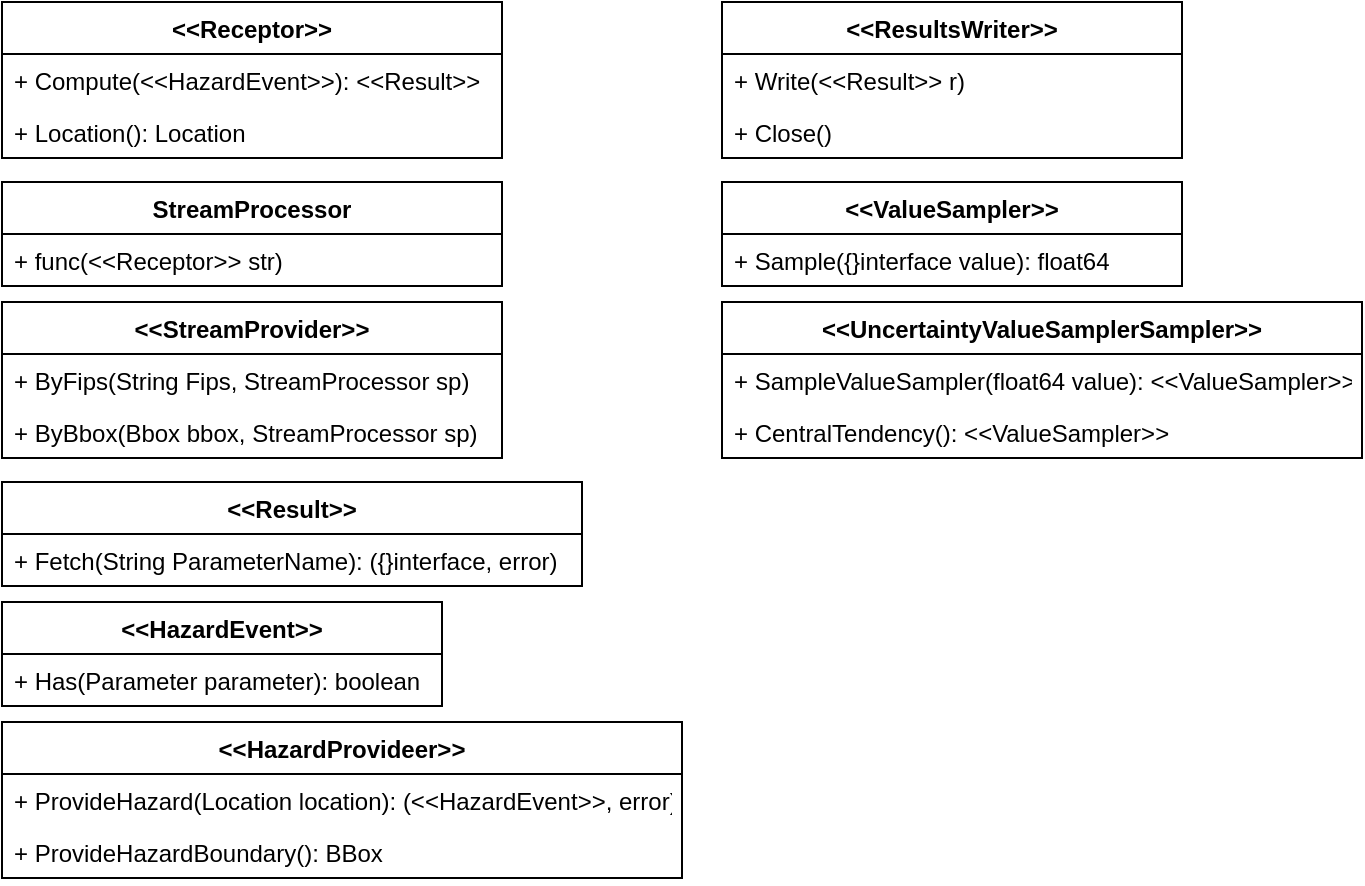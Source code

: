 <mxfile version="15.1.4" type="device"><diagram id="UBkwNmfLTsepVcfRcgv9" name="Page-1"><mxGraphModel dx="946" dy="500" grid="1" gridSize="10" guides="1" tooltips="1" connect="1" arrows="1" fold="1" page="1" pageScale="1" pageWidth="850" pageHeight="1100" math="0" shadow="0"><root><mxCell id="0"/><mxCell id="1" parent="0"/><mxCell id="4oVQOs9NOsqmQCFZLNWR-1" value="&lt;&lt;Receptor&gt;&gt;" style="swimlane;fontStyle=1;align=center;verticalAlign=top;childLayout=stackLayout;horizontal=1;startSize=26;horizontalStack=0;resizeParent=1;resizeParentMax=0;resizeLast=0;collapsible=1;marginBottom=0;" vertex="1" parent="1"><mxGeometry x="120" y="40" width="250" height="78" as="geometry"/></mxCell><mxCell id="4oVQOs9NOsqmQCFZLNWR-4" value="+ Compute(&lt;&lt;HazardEvent&gt;&gt;): &lt;&lt;Result&gt;&gt;" style="text;strokeColor=none;fillColor=none;align=left;verticalAlign=top;spacingLeft=4;spacingRight=4;overflow=hidden;rotatable=0;points=[[0,0.5],[1,0.5]];portConstraint=eastwest;" vertex="1" parent="4oVQOs9NOsqmQCFZLNWR-1"><mxGeometry y="26" width="250" height="26" as="geometry"/></mxCell><mxCell id="4oVQOs9NOsqmQCFZLNWR-20" value="+ Location(): Location" style="text;strokeColor=none;fillColor=none;align=left;verticalAlign=top;spacingLeft=4;spacingRight=4;overflow=hidden;rotatable=0;points=[[0,0.5],[1,0.5]];portConstraint=eastwest;" vertex="1" parent="4oVQOs9NOsqmQCFZLNWR-1"><mxGeometry y="52" width="250" height="26" as="geometry"/></mxCell><mxCell id="4oVQOs9NOsqmQCFZLNWR-5" value="&lt;&lt;Result&gt;&gt;" style="swimlane;fontStyle=1;align=center;verticalAlign=top;childLayout=stackLayout;horizontal=1;startSize=26;horizontalStack=0;resizeParent=1;resizeParentMax=0;resizeLast=0;collapsible=1;marginBottom=0;" vertex="1" parent="1"><mxGeometry x="120" y="280" width="290" height="52" as="geometry"/></mxCell><mxCell id="4oVQOs9NOsqmQCFZLNWR-6" value="+ Fetch(String ParameterName): ({}interface, error)" style="text;strokeColor=none;fillColor=none;align=left;verticalAlign=top;spacingLeft=4;spacingRight=4;overflow=hidden;rotatable=0;points=[[0,0.5],[1,0.5]];portConstraint=eastwest;" vertex="1" parent="4oVQOs9NOsqmQCFZLNWR-5"><mxGeometry y="26" width="290" height="26" as="geometry"/></mxCell><mxCell id="4oVQOs9NOsqmQCFZLNWR-7" value="&lt;&lt;HazardEvent&gt;&gt;" style="swimlane;fontStyle=1;align=center;verticalAlign=top;childLayout=stackLayout;horizontal=1;startSize=26;horizontalStack=0;resizeParent=1;resizeParentMax=0;resizeLast=0;collapsible=1;marginBottom=0;" vertex="1" parent="1"><mxGeometry x="120" y="340" width="220" height="52" as="geometry"/></mxCell><mxCell id="4oVQOs9NOsqmQCFZLNWR-8" value="+ Has(Parameter parameter): boolean" style="text;strokeColor=none;fillColor=none;align=left;verticalAlign=top;spacingLeft=4;spacingRight=4;overflow=hidden;rotatable=0;points=[[0,0.5],[1,0.5]];portConstraint=eastwest;" vertex="1" parent="4oVQOs9NOsqmQCFZLNWR-7"><mxGeometry y="26" width="220" height="26" as="geometry"/></mxCell><mxCell id="4oVQOs9NOsqmQCFZLNWR-9" value="&lt;&lt;HazardProvideer&gt;&gt;" style="swimlane;fontStyle=1;align=center;verticalAlign=top;childLayout=stackLayout;horizontal=1;startSize=26;horizontalStack=0;resizeParent=1;resizeParentMax=0;resizeLast=0;collapsible=1;marginBottom=0;" vertex="1" parent="1"><mxGeometry x="120" y="400" width="340" height="78" as="geometry"/></mxCell><mxCell id="4oVQOs9NOsqmQCFZLNWR-10" value="+ ProvideHazard(Location location): (&lt;&lt;HazardEvent&gt;&gt;, error)" style="text;strokeColor=none;fillColor=none;align=left;verticalAlign=top;spacingLeft=4;spacingRight=4;overflow=hidden;rotatable=0;points=[[0,0.5],[1,0.5]];portConstraint=eastwest;" vertex="1" parent="4oVQOs9NOsqmQCFZLNWR-9"><mxGeometry y="26" width="340" height="26" as="geometry"/></mxCell><mxCell id="4oVQOs9NOsqmQCFZLNWR-13" value="+ ProvideHazardBoundary(): BBox" style="text;strokeColor=none;fillColor=none;align=left;verticalAlign=top;spacingLeft=4;spacingRight=4;overflow=hidden;rotatable=0;points=[[0,0.5],[1,0.5]];portConstraint=eastwest;" vertex="1" parent="4oVQOs9NOsqmQCFZLNWR-9"><mxGeometry y="52" width="340" height="26" as="geometry"/></mxCell><mxCell id="4oVQOs9NOsqmQCFZLNWR-11" value="&lt;&lt;StreamProvider&gt;&gt;" style="swimlane;fontStyle=1;align=center;verticalAlign=top;childLayout=stackLayout;horizontal=1;startSize=26;horizontalStack=0;resizeParent=1;resizeParentMax=0;resizeLast=0;collapsible=1;marginBottom=0;" vertex="1" parent="1"><mxGeometry x="120" y="190" width="250" height="78" as="geometry"/></mxCell><mxCell id="4oVQOs9NOsqmQCFZLNWR-12" value="+ ByFips(String Fips, StreamProcessor sp)" style="text;strokeColor=none;fillColor=none;align=left;verticalAlign=top;spacingLeft=4;spacingRight=4;overflow=hidden;rotatable=0;points=[[0,0.5],[1,0.5]];portConstraint=eastwest;" vertex="1" parent="4oVQOs9NOsqmQCFZLNWR-11"><mxGeometry y="26" width="250" height="26" as="geometry"/></mxCell><mxCell id="4oVQOs9NOsqmQCFZLNWR-14" value="+ ByBbox(Bbox bbox, StreamProcessor sp)" style="text;strokeColor=none;fillColor=none;align=left;verticalAlign=top;spacingLeft=4;spacingRight=4;overflow=hidden;rotatable=0;points=[[0,0.5],[1,0.5]];portConstraint=eastwest;" vertex="1" parent="4oVQOs9NOsqmQCFZLNWR-11"><mxGeometry y="52" width="250" height="26" as="geometry"/></mxCell><mxCell id="4oVQOs9NOsqmQCFZLNWR-15" value="StreamProcessor" style="swimlane;fontStyle=1;align=center;verticalAlign=top;childLayout=stackLayout;horizontal=1;startSize=26;horizontalStack=0;resizeParent=1;resizeParentMax=0;resizeLast=0;collapsible=1;marginBottom=0;" vertex="1" parent="1"><mxGeometry x="120" y="130" width="250" height="52" as="geometry"/></mxCell><mxCell id="4oVQOs9NOsqmQCFZLNWR-16" value="+ func(&lt;&lt;Receptor&gt;&gt; str)" style="text;strokeColor=none;fillColor=none;align=left;verticalAlign=top;spacingLeft=4;spacingRight=4;overflow=hidden;rotatable=0;points=[[0,0.5],[1,0.5]];portConstraint=eastwest;" vertex="1" parent="4oVQOs9NOsqmQCFZLNWR-15"><mxGeometry y="26" width="250" height="26" as="geometry"/></mxCell><mxCell id="4oVQOs9NOsqmQCFZLNWR-18" value="&lt;&lt;ResultsWriter&gt;&gt;" style="swimlane;fontStyle=1;align=center;verticalAlign=top;childLayout=stackLayout;horizontal=1;startSize=26;horizontalStack=0;resizeParent=1;resizeParentMax=0;resizeLast=0;collapsible=1;marginBottom=0;" vertex="1" parent="1"><mxGeometry x="480" y="40" width="230" height="78" as="geometry"/></mxCell><mxCell id="4oVQOs9NOsqmQCFZLNWR-19" value="+ Write(&lt;&lt;Result&gt;&gt; r)" style="text;strokeColor=none;fillColor=none;align=left;verticalAlign=top;spacingLeft=4;spacingRight=4;overflow=hidden;rotatable=0;points=[[0,0.5],[1,0.5]];portConstraint=eastwest;" vertex="1" parent="4oVQOs9NOsqmQCFZLNWR-18"><mxGeometry y="26" width="230" height="26" as="geometry"/></mxCell><mxCell id="4oVQOs9NOsqmQCFZLNWR-21" value="+ Close()" style="text;strokeColor=none;fillColor=none;align=left;verticalAlign=top;spacingLeft=4;spacingRight=4;overflow=hidden;rotatable=0;points=[[0,0.5],[1,0.5]];portConstraint=eastwest;" vertex="1" parent="4oVQOs9NOsqmQCFZLNWR-18"><mxGeometry y="52" width="230" height="26" as="geometry"/></mxCell><mxCell id="4oVQOs9NOsqmQCFZLNWR-22" value="&lt;&lt;ValueSampler&gt;&gt;" style="swimlane;fontStyle=1;align=center;verticalAlign=top;childLayout=stackLayout;horizontal=1;startSize=26;horizontalStack=0;resizeParent=1;resizeParentMax=0;resizeLast=0;collapsible=1;marginBottom=0;" vertex="1" parent="1"><mxGeometry x="480" y="130" width="230" height="52" as="geometry"/></mxCell><mxCell id="4oVQOs9NOsqmQCFZLNWR-23" value="+ Sample({}interface value): float64" style="text;strokeColor=none;fillColor=none;align=left;verticalAlign=top;spacingLeft=4;spacingRight=4;overflow=hidden;rotatable=0;points=[[0,0.5],[1,0.5]];portConstraint=eastwest;" vertex="1" parent="4oVQOs9NOsqmQCFZLNWR-22"><mxGeometry y="26" width="230" height="26" as="geometry"/></mxCell><mxCell id="4oVQOs9NOsqmQCFZLNWR-25" value="&lt;&lt;UncertaintyValueSamplerSampler&gt;&gt;" style="swimlane;fontStyle=1;align=center;verticalAlign=top;childLayout=stackLayout;horizontal=1;startSize=26;horizontalStack=0;resizeParent=1;resizeParentMax=0;resizeLast=0;collapsible=1;marginBottom=0;" vertex="1" parent="1"><mxGeometry x="480" y="190" width="320" height="78" as="geometry"/></mxCell><mxCell id="4oVQOs9NOsqmQCFZLNWR-26" value="+ SampleValueSampler(float64 value): &lt;&lt;ValueSampler&gt;&gt;" style="text;strokeColor=none;fillColor=none;align=left;verticalAlign=top;spacingLeft=4;spacingRight=4;overflow=hidden;rotatable=0;points=[[0,0.5],[1,0.5]];portConstraint=eastwest;" vertex="1" parent="4oVQOs9NOsqmQCFZLNWR-25"><mxGeometry y="26" width="320" height="26" as="geometry"/></mxCell><mxCell id="4oVQOs9NOsqmQCFZLNWR-27" value="+ CentralTendency(): &lt;&lt;ValueSampler&gt;&gt;" style="text;strokeColor=none;fillColor=none;align=left;verticalAlign=top;spacingLeft=4;spacingRight=4;overflow=hidden;rotatable=0;points=[[0,0.5],[1,0.5]];portConstraint=eastwest;" vertex="1" parent="4oVQOs9NOsqmQCFZLNWR-25"><mxGeometry y="52" width="320" height="26" as="geometry"/></mxCell></root></mxGraphModel></diagram></mxfile>